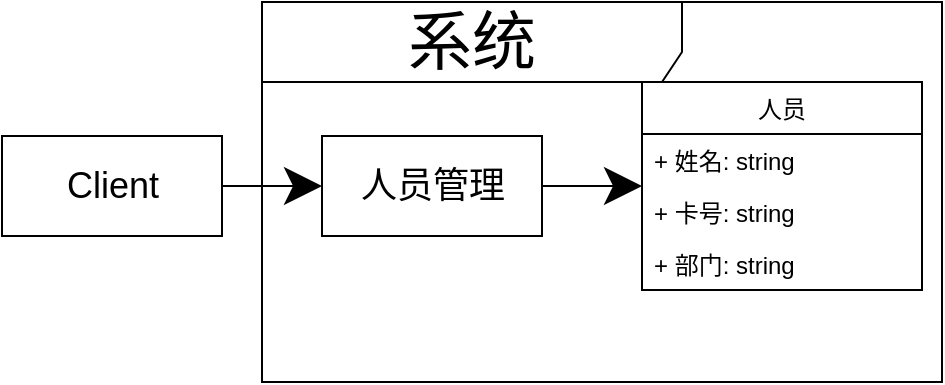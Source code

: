 <mxfile version="14.6.13" type="device"><diagram id="Bfc0rugBsH569nbIfP42" name="第 1 页"><mxGraphModel dx="1590" dy="588" grid="1" gridSize="10" guides="1" tooltips="1" connect="1" arrows="1" fold="1" page="1" pageScale="1" pageWidth="827" pageHeight="1169" math="0" shadow="0"><root><mxCell id="0"/><mxCell id="1" parent="0"/><mxCell id="pGcVfLcboACalzwTkMEj-9" value="&lt;font style=&quot;font-size: 32px&quot;&gt;系统&lt;/font&gt;" style="shape=umlFrame;whiteSpace=wrap;html=1;width=210;height=40;fontSize=32;" parent="1" vertex="1"><mxGeometry x="100" y="170" width="340" height="190" as="geometry"/></mxCell><mxCell id="tE9UcTOnjwwbnKz9Tktc-1" value="人员" style="swimlane;fontStyle=0;childLayout=stackLayout;horizontal=1;startSize=26;fillColor=none;horizontalStack=0;resizeParent=1;resizeParentMax=0;resizeLast=0;collapsible=1;marginBottom=0;" parent="1" vertex="1"><mxGeometry x="290" y="210" width="140" height="104" as="geometry"/></mxCell><mxCell id="tE9UcTOnjwwbnKz9Tktc-2" value="+ 姓名: string" style="text;strokeColor=none;fillColor=none;align=left;verticalAlign=top;spacingLeft=4;spacingRight=4;overflow=hidden;rotatable=0;points=[[0,0.5],[1,0.5]];portConstraint=eastwest;" parent="tE9UcTOnjwwbnKz9Tktc-1" vertex="1"><mxGeometry y="26" width="140" height="26" as="geometry"/></mxCell><mxCell id="tE9UcTOnjwwbnKz9Tktc-3" value="+ 卡号: string" style="text;strokeColor=none;fillColor=none;align=left;verticalAlign=top;spacingLeft=4;spacingRight=4;overflow=hidden;rotatable=0;points=[[0,0.5],[1,0.5]];portConstraint=eastwest;" parent="tE9UcTOnjwwbnKz9Tktc-1" vertex="1"><mxGeometry y="52" width="140" height="26" as="geometry"/></mxCell><mxCell id="tE9UcTOnjwwbnKz9Tktc-4" value="+ 部门: string" style="text;strokeColor=none;fillColor=none;align=left;verticalAlign=top;spacingLeft=4;spacingRight=4;overflow=hidden;rotatable=0;points=[[0,0.5],[1,0.5]];portConstraint=eastwest;" parent="tE9UcTOnjwwbnKz9Tktc-1" vertex="1"><mxGeometry y="78" width="140" height="26" as="geometry"/></mxCell><mxCell id="pGcVfLcboACalzwTkMEj-6" style="edgeStyle=orthogonalEdgeStyle;rounded=0;orthogonalLoop=1;jettySize=auto;html=1;endSize=16;startSize=16;" parent="1" source="pGcVfLcboACalzwTkMEj-5" target="tE9UcTOnjwwbnKz9Tktc-1" edge="1"><mxGeometry relative="1" as="geometry"/></mxCell><mxCell id="pGcVfLcboACalzwTkMEj-5" value="人员管理" style="html=1;fontSize=18;" parent="1" vertex="1"><mxGeometry x="130" y="237" width="110" height="50" as="geometry"/></mxCell><mxCell id="pGcVfLcboACalzwTkMEj-8" style="edgeStyle=orthogonalEdgeStyle;rounded=0;orthogonalLoop=1;jettySize=auto;html=1;entryX=0;entryY=0.5;entryDx=0;entryDy=0;endSize=16;startSize=16;" parent="1" source="pGcVfLcboACalzwTkMEj-7" target="pGcVfLcboACalzwTkMEj-5" edge="1"><mxGeometry relative="1" as="geometry"/></mxCell><mxCell id="pGcVfLcboACalzwTkMEj-7" value="Client" style="html=1;fontSize=18;" parent="1" vertex="1"><mxGeometry x="-30" y="237" width="110" height="50" as="geometry"/></mxCell></root></mxGraphModel></diagram></mxfile>